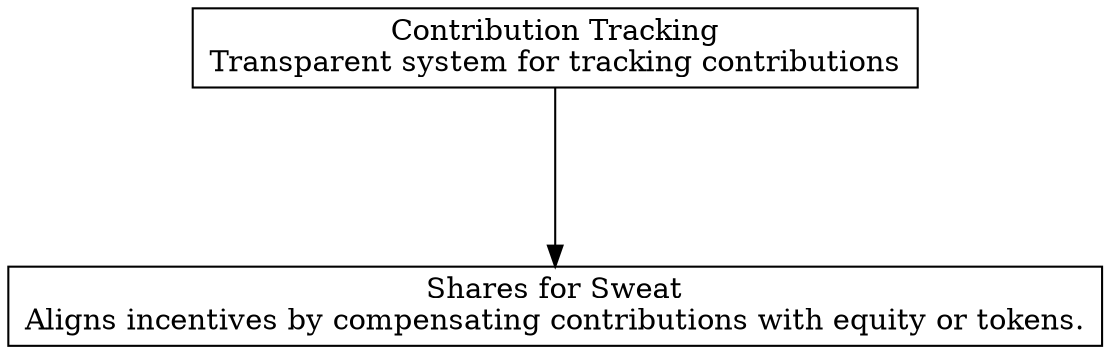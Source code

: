 digraph "" {
	graph [nodesep=0.6,
		rankdir=TB,
		ranksep=1.2
	];
	node [label="\N",
		shape=box
	];
	"Shares for Sweat"	[label="Shares for Sweat\nAligns incentives by compensating contributions with equity or tokens.\n"];
	"Contribution Tracking"	[label="Contribution Tracking\nTransparent system for tracking contributions"];
	"Contribution Tracking" -> "Shares for Sweat";
}
